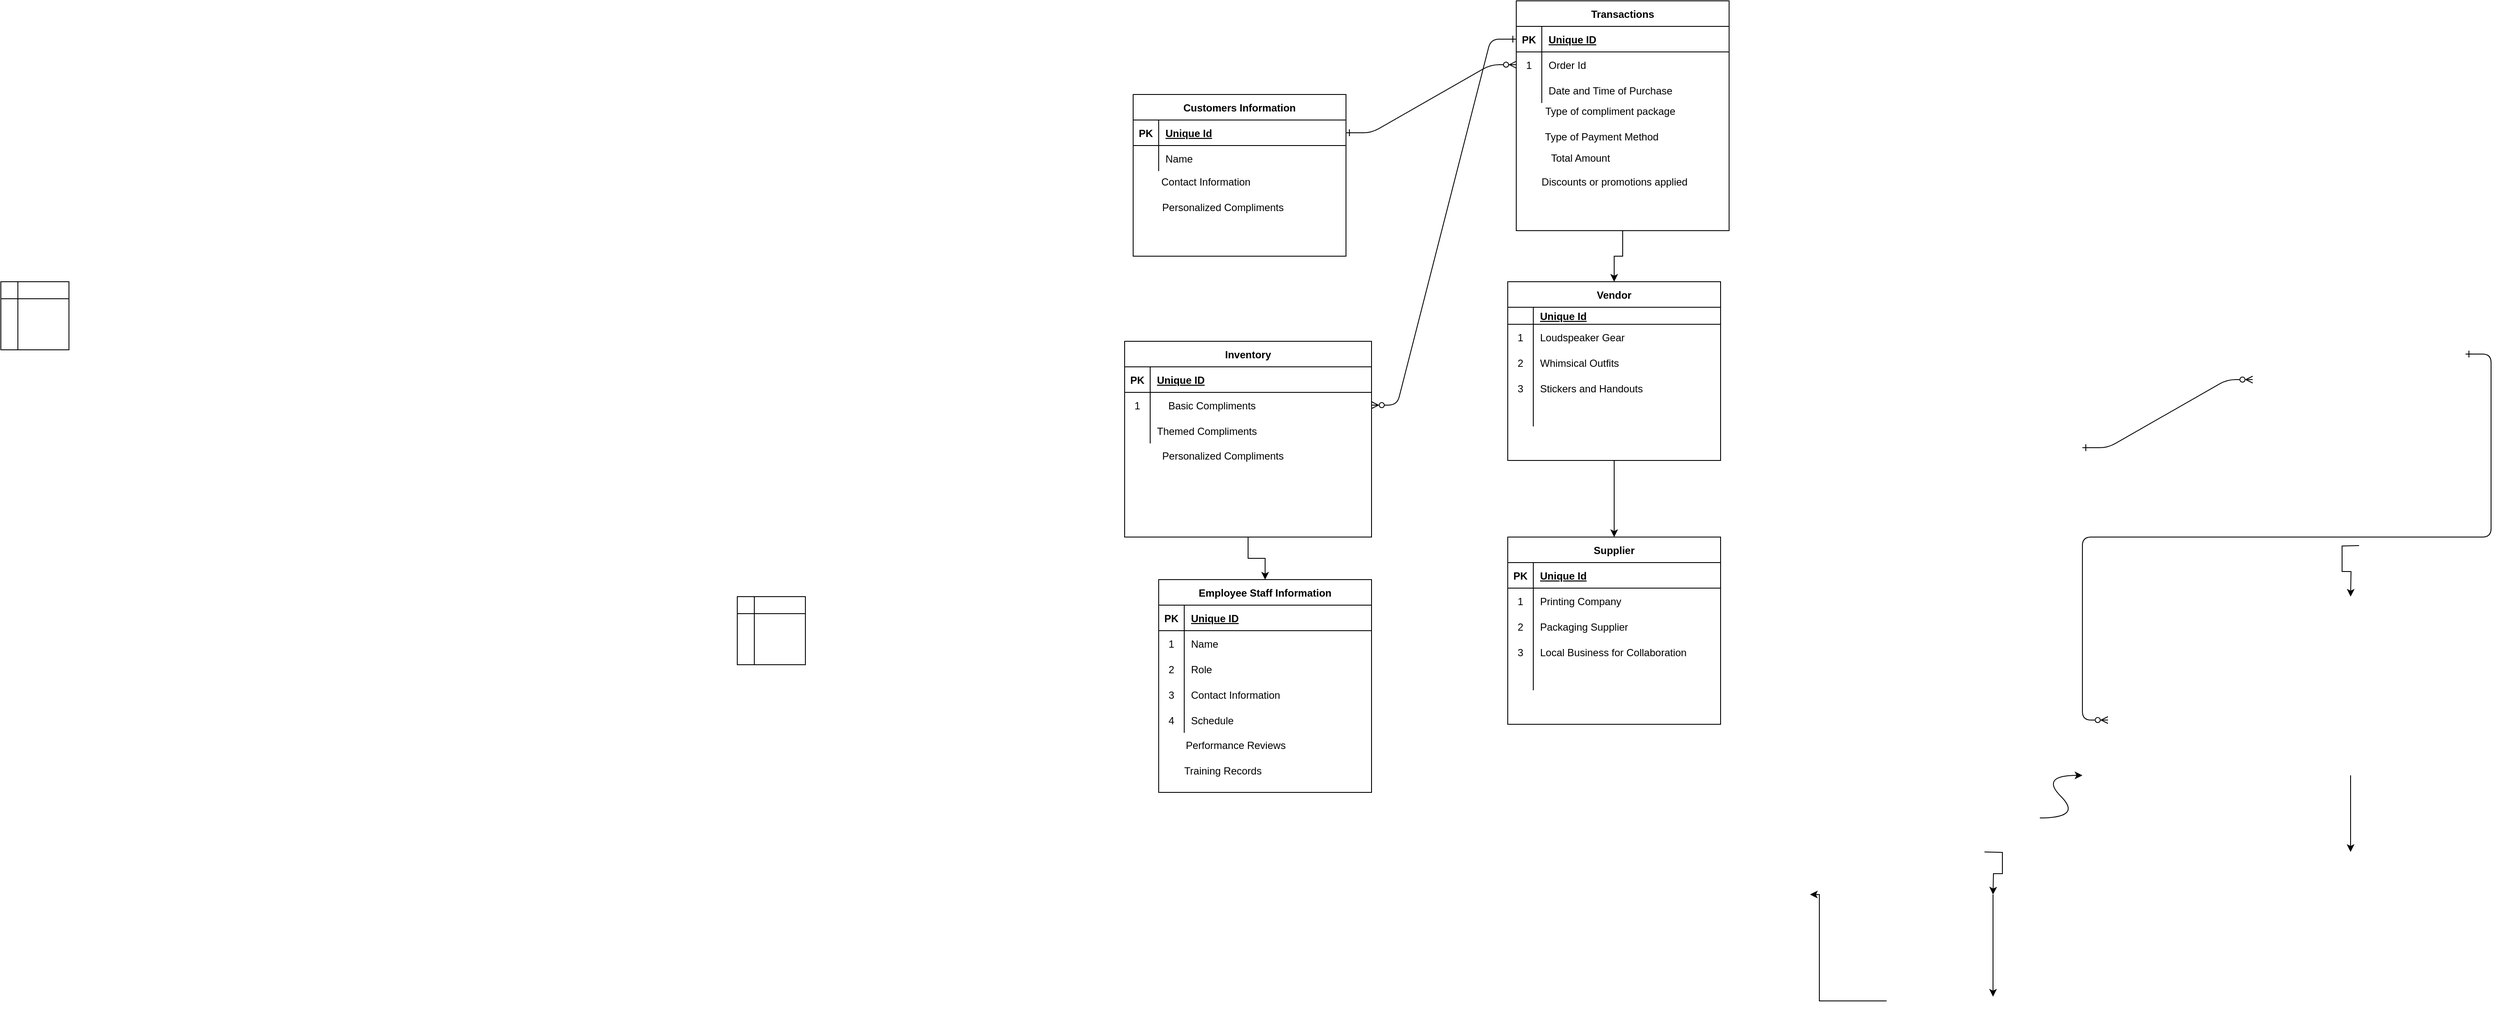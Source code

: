 <mxfile version="24.8.0">
  <diagram id="R2lEEEUBdFMjLlhIrx00" name="Page-1">
    <mxGraphModel dx="2982" dy="661" grid="1" gridSize="10" guides="1" tooltips="1" connect="1" arrows="1" fold="1" page="1" pageScale="1" pageWidth="850" pageHeight="1100" math="0" shadow="0" extFonts="Permanent Marker^https://fonts.googleapis.com/css?family=Permanent+Marker">
      <root>
        <mxCell id="0" />
        <mxCell id="1" parent="0" />
        <mxCell id="C-vyLk0tnHw3VtMMgP7b-1" value="" style="edgeStyle=entityRelationEdgeStyle;endArrow=ERzeroToMany;startArrow=ERone;endFill=1;startFill=0;" parent="1" source="C-vyLk0tnHw3VtMMgP7b-24" target="C-vyLk0tnHw3VtMMgP7b-6" edge="1">
          <mxGeometry width="100" height="100" relative="1" as="geometry">
            <mxPoint x="340" y="720" as="sourcePoint" />
            <mxPoint x="440" y="620" as="targetPoint" />
          </mxGeometry>
        </mxCell>
        <mxCell id="C-vyLk0tnHw3VtMMgP7b-12" value="" style="edgeStyle=entityRelationEdgeStyle;endArrow=ERzeroToMany;startArrow=ERone;endFill=1;startFill=0;" parent="1" source="C-vyLk0tnHw3VtMMgP7b-3" target="C-vyLk0tnHw3VtMMgP7b-17" edge="1">
          <mxGeometry width="100" height="100" relative="1" as="geometry">
            <mxPoint x="400" y="180" as="sourcePoint" />
            <mxPoint x="460" y="205" as="targetPoint" />
          </mxGeometry>
        </mxCell>
        <mxCell id="vOox_hw8Ut4YTv1pGBF4-16" value="" style="edgeStyle=orthogonalEdgeStyle;rounded=0;orthogonalLoop=1;jettySize=auto;html=1;" parent="1" source="C-vyLk0tnHw3VtMMgP7b-2" target="vOox_hw8Ut4YTv1pGBF4-6" edge="1">
          <mxGeometry relative="1" as="geometry" />
        </mxCell>
        <mxCell id="C-vyLk0tnHw3VtMMgP7b-2" value="Transactions" style="shape=table;startSize=30;container=1;collapsible=1;childLayout=tableLayout;fixedRows=1;rowLines=0;fontStyle=1;align=center;resizeLast=1;" parent="1" vertex="1">
          <mxGeometry x="570" y="10" width="250" height="270" as="geometry" />
        </mxCell>
        <mxCell id="C-vyLk0tnHw3VtMMgP7b-3" value="" style="shape=partialRectangle;collapsible=0;dropTarget=0;pointerEvents=0;fillColor=none;points=[[0,0.5],[1,0.5]];portConstraint=eastwest;top=0;left=0;right=0;bottom=1;" parent="C-vyLk0tnHw3VtMMgP7b-2" vertex="1">
          <mxGeometry y="30" width="250" height="30" as="geometry" />
        </mxCell>
        <mxCell id="C-vyLk0tnHw3VtMMgP7b-4" value="PK" style="shape=partialRectangle;overflow=hidden;connectable=0;fillColor=none;top=0;left=0;bottom=0;right=0;fontStyle=1;" parent="C-vyLk0tnHw3VtMMgP7b-3" vertex="1">
          <mxGeometry width="30" height="30" as="geometry">
            <mxRectangle width="30" height="30" as="alternateBounds" />
          </mxGeometry>
        </mxCell>
        <mxCell id="C-vyLk0tnHw3VtMMgP7b-5" value="Unique ID" style="shape=partialRectangle;overflow=hidden;connectable=0;fillColor=none;top=0;left=0;bottom=0;right=0;align=left;spacingLeft=6;fontStyle=5;" parent="C-vyLk0tnHw3VtMMgP7b-3" vertex="1">
          <mxGeometry x="30" width="220" height="30" as="geometry">
            <mxRectangle width="220" height="30" as="alternateBounds" />
          </mxGeometry>
        </mxCell>
        <mxCell id="C-vyLk0tnHw3VtMMgP7b-6" value="" style="shape=partialRectangle;collapsible=0;dropTarget=0;pointerEvents=0;fillColor=none;points=[[0,0.5],[1,0.5]];portConstraint=eastwest;top=0;left=0;right=0;bottom=0;" parent="C-vyLk0tnHw3VtMMgP7b-2" vertex="1">
          <mxGeometry y="60" width="250" height="30" as="geometry" />
        </mxCell>
        <mxCell id="C-vyLk0tnHw3VtMMgP7b-7" value="1" style="shape=partialRectangle;overflow=hidden;connectable=0;fillColor=none;top=0;left=0;bottom=0;right=0;" parent="C-vyLk0tnHw3VtMMgP7b-6" vertex="1">
          <mxGeometry width="30" height="30" as="geometry">
            <mxRectangle width="30" height="30" as="alternateBounds" />
          </mxGeometry>
        </mxCell>
        <mxCell id="C-vyLk0tnHw3VtMMgP7b-8" value="Order Id" style="shape=partialRectangle;overflow=hidden;connectable=0;fillColor=none;top=0;left=0;bottom=0;right=0;align=left;spacingLeft=6;" parent="C-vyLk0tnHw3VtMMgP7b-6" vertex="1">
          <mxGeometry x="30" width="220" height="30" as="geometry">
            <mxRectangle width="220" height="30" as="alternateBounds" />
          </mxGeometry>
        </mxCell>
        <mxCell id="C-vyLk0tnHw3VtMMgP7b-9" value="" style="shape=partialRectangle;collapsible=0;dropTarget=0;pointerEvents=0;fillColor=none;points=[[0,0.5],[1,0.5]];portConstraint=eastwest;top=0;left=0;right=0;bottom=0;" parent="C-vyLk0tnHw3VtMMgP7b-2" vertex="1">
          <mxGeometry y="90" width="250" height="30" as="geometry" />
        </mxCell>
        <mxCell id="C-vyLk0tnHw3VtMMgP7b-10" value="" style="shape=partialRectangle;overflow=hidden;connectable=0;fillColor=none;top=0;left=0;bottom=0;right=0;" parent="C-vyLk0tnHw3VtMMgP7b-9" vertex="1">
          <mxGeometry width="30" height="30" as="geometry">
            <mxRectangle width="30" height="30" as="alternateBounds" />
          </mxGeometry>
        </mxCell>
        <mxCell id="C-vyLk0tnHw3VtMMgP7b-11" value="Date and Time of Purchase" style="shape=partialRectangle;overflow=hidden;connectable=0;fillColor=none;top=0;left=0;bottom=0;right=0;align=left;spacingLeft=6;" parent="C-vyLk0tnHw3VtMMgP7b-9" vertex="1">
          <mxGeometry x="30" width="220" height="30" as="geometry">
            <mxRectangle width="220" height="30" as="alternateBounds" />
          </mxGeometry>
        </mxCell>
        <mxCell id="vOox_hw8Ut4YTv1pGBF4-30" value="" style="edgeStyle=orthogonalEdgeStyle;rounded=0;orthogonalLoop=1;jettySize=auto;html=1;" parent="1" source="C-vyLk0tnHw3VtMMgP7b-13" target="vOox_hw8Ut4YTv1pGBF4-20" edge="1">
          <mxGeometry relative="1" as="geometry" />
        </mxCell>
        <mxCell id="C-vyLk0tnHw3VtMMgP7b-13" value="Inventory" style="shape=table;startSize=30;container=1;collapsible=1;childLayout=tableLayout;fixedRows=1;rowLines=0;fontStyle=1;align=center;resizeLast=1;" parent="1" vertex="1">
          <mxGeometry x="110" y="410" width="290" height="230" as="geometry" />
        </mxCell>
        <mxCell id="C-vyLk0tnHw3VtMMgP7b-14" value="" style="shape=partialRectangle;collapsible=0;dropTarget=0;pointerEvents=0;fillColor=none;points=[[0,0.5],[1,0.5]];portConstraint=eastwest;top=0;left=0;right=0;bottom=1;" parent="C-vyLk0tnHw3VtMMgP7b-13" vertex="1">
          <mxGeometry y="30" width="290" height="30" as="geometry" />
        </mxCell>
        <mxCell id="C-vyLk0tnHw3VtMMgP7b-15" value="PK" style="shape=partialRectangle;overflow=hidden;connectable=0;fillColor=none;top=0;left=0;bottom=0;right=0;fontStyle=1;" parent="C-vyLk0tnHw3VtMMgP7b-14" vertex="1">
          <mxGeometry width="30" height="30" as="geometry">
            <mxRectangle width="30" height="30" as="alternateBounds" />
          </mxGeometry>
        </mxCell>
        <mxCell id="C-vyLk0tnHw3VtMMgP7b-16" value="Unique ID" style="shape=partialRectangle;overflow=hidden;connectable=0;fillColor=none;top=0;left=0;bottom=0;right=0;align=left;spacingLeft=6;fontStyle=5;" parent="C-vyLk0tnHw3VtMMgP7b-14" vertex="1">
          <mxGeometry x="30" width="260" height="30" as="geometry">
            <mxRectangle width="260" height="30" as="alternateBounds" />
          </mxGeometry>
        </mxCell>
        <mxCell id="C-vyLk0tnHw3VtMMgP7b-17" value="" style="shape=partialRectangle;collapsible=0;dropTarget=0;pointerEvents=0;fillColor=none;points=[[0,0.5],[1,0.5]];portConstraint=eastwest;top=0;left=0;right=0;bottom=0;" parent="C-vyLk0tnHw3VtMMgP7b-13" vertex="1">
          <mxGeometry y="60" width="290" height="30" as="geometry" />
        </mxCell>
        <mxCell id="C-vyLk0tnHw3VtMMgP7b-18" value="1" style="shape=partialRectangle;overflow=hidden;connectable=0;fillColor=none;top=0;left=0;bottom=0;right=0;" parent="C-vyLk0tnHw3VtMMgP7b-17" vertex="1">
          <mxGeometry width="30" height="30" as="geometry">
            <mxRectangle width="30" height="30" as="alternateBounds" />
          </mxGeometry>
        </mxCell>
        <mxCell id="C-vyLk0tnHw3VtMMgP7b-19" value="    Basic Compliments" style="shape=partialRectangle;overflow=hidden;connectable=0;fillColor=none;top=0;left=0;bottom=0;right=0;align=left;spacingLeft=6;" parent="C-vyLk0tnHw3VtMMgP7b-17" vertex="1">
          <mxGeometry x="30" width="260" height="30" as="geometry">
            <mxRectangle width="260" height="30" as="alternateBounds" />
          </mxGeometry>
        </mxCell>
        <mxCell id="C-vyLk0tnHw3VtMMgP7b-20" value="" style="shape=partialRectangle;collapsible=0;dropTarget=0;pointerEvents=0;fillColor=none;points=[[0,0.5],[1,0.5]];portConstraint=eastwest;top=0;left=0;right=0;bottom=0;" parent="C-vyLk0tnHw3VtMMgP7b-13" vertex="1">
          <mxGeometry y="90" width="290" height="30" as="geometry" />
        </mxCell>
        <mxCell id="C-vyLk0tnHw3VtMMgP7b-21" value="" style="shape=partialRectangle;overflow=hidden;connectable=0;fillColor=none;top=0;left=0;bottom=0;right=0;" parent="C-vyLk0tnHw3VtMMgP7b-20" vertex="1">
          <mxGeometry width="30" height="30" as="geometry">
            <mxRectangle width="30" height="30" as="alternateBounds" />
          </mxGeometry>
        </mxCell>
        <mxCell id="C-vyLk0tnHw3VtMMgP7b-22" value="Themed Compliments" style="shape=partialRectangle;overflow=hidden;connectable=0;fillColor=none;top=0;left=0;bottom=0;right=0;align=left;spacingLeft=6;" parent="C-vyLk0tnHw3VtMMgP7b-20" vertex="1">
          <mxGeometry x="30" width="260" height="30" as="geometry">
            <mxRectangle width="260" height="30" as="alternateBounds" />
          </mxGeometry>
        </mxCell>
        <mxCell id="C-vyLk0tnHw3VtMMgP7b-23" value="Customers Information" style="shape=table;startSize=30;container=1;collapsible=1;childLayout=tableLayout;fixedRows=1;rowLines=0;fontStyle=1;align=center;resizeLast=1;" parent="1" vertex="1">
          <mxGeometry x="120" y="120" width="250" height="190" as="geometry" />
        </mxCell>
        <mxCell id="C-vyLk0tnHw3VtMMgP7b-24" value="" style="shape=partialRectangle;collapsible=0;dropTarget=0;pointerEvents=0;fillColor=none;points=[[0,0.5],[1,0.5]];portConstraint=eastwest;top=0;left=0;right=0;bottom=1;" parent="C-vyLk0tnHw3VtMMgP7b-23" vertex="1">
          <mxGeometry y="30" width="250" height="30" as="geometry" />
        </mxCell>
        <mxCell id="C-vyLk0tnHw3VtMMgP7b-25" value="PK" style="shape=partialRectangle;overflow=hidden;connectable=0;fillColor=none;top=0;left=0;bottom=0;right=0;fontStyle=1;" parent="C-vyLk0tnHw3VtMMgP7b-24" vertex="1">
          <mxGeometry width="30" height="30" as="geometry">
            <mxRectangle width="30" height="30" as="alternateBounds" />
          </mxGeometry>
        </mxCell>
        <mxCell id="C-vyLk0tnHw3VtMMgP7b-26" value="Unique Id" style="shape=partialRectangle;overflow=hidden;connectable=0;fillColor=none;top=0;left=0;bottom=0;right=0;align=left;spacingLeft=6;fontStyle=5;" parent="C-vyLk0tnHw3VtMMgP7b-24" vertex="1">
          <mxGeometry x="30" width="220" height="30" as="geometry">
            <mxRectangle width="220" height="30" as="alternateBounds" />
          </mxGeometry>
        </mxCell>
        <mxCell id="C-vyLk0tnHw3VtMMgP7b-27" value="" style="shape=partialRectangle;collapsible=0;dropTarget=0;pointerEvents=0;fillColor=none;points=[[0,0.5],[1,0.5]];portConstraint=eastwest;top=0;left=0;right=0;bottom=0;" parent="C-vyLk0tnHw3VtMMgP7b-23" vertex="1">
          <mxGeometry y="60" width="250" height="30" as="geometry" />
        </mxCell>
        <mxCell id="C-vyLk0tnHw3VtMMgP7b-28" value="" style="shape=partialRectangle;overflow=hidden;connectable=0;fillColor=none;top=0;left=0;bottom=0;right=0;" parent="C-vyLk0tnHw3VtMMgP7b-27" vertex="1">
          <mxGeometry width="30" height="30" as="geometry">
            <mxRectangle width="30" height="30" as="alternateBounds" />
          </mxGeometry>
        </mxCell>
        <mxCell id="C-vyLk0tnHw3VtMMgP7b-29" value="Name" style="shape=partialRectangle;overflow=hidden;connectable=0;fillColor=none;top=0;left=0;bottom=0;right=0;align=left;spacingLeft=6;" parent="C-vyLk0tnHw3VtMMgP7b-27" vertex="1">
          <mxGeometry x="30" width="220" height="30" as="geometry">
            <mxRectangle width="220" height="30" as="alternateBounds" />
          </mxGeometry>
        </mxCell>
        <mxCell id="vOox_hw8Ut4YTv1pGBF4-1" value="" style="shape=internalStorage;whiteSpace=wrap;html=1;backgroundOutline=1;" parent="1" vertex="1">
          <mxGeometry x="-1210" y="340" width="80" height="80" as="geometry" />
        </mxCell>
        <mxCell id="vOox_hw8Ut4YTv1pGBF4-2" value="Type of compliment package" style="text;html=1;align=center;verticalAlign=middle;resizable=0;points=[];autosize=1;strokeColor=none;fillColor=none;" parent="1" vertex="1">
          <mxGeometry x="590" y="125" width="180" height="30" as="geometry" />
        </mxCell>
        <mxCell id="vOox_hw8Ut4YTv1pGBF4-3" value="Type of Payment Method" style="text;html=1;align=center;verticalAlign=middle;resizable=0;points=[];autosize=1;strokeColor=none;fillColor=none;" parent="1" vertex="1">
          <mxGeometry x="590" y="155" width="160" height="30" as="geometry" />
        </mxCell>
        <mxCell id="vOox_hw8Ut4YTv1pGBF4-4" value="Total Amount" style="text;html=1;align=center;verticalAlign=middle;resizable=0;points=[];autosize=1;strokeColor=none;fillColor=none;" parent="1" vertex="1">
          <mxGeometry x="600" y="180" width="90" height="30" as="geometry" />
        </mxCell>
        <mxCell id="vOox_hw8Ut4YTv1pGBF4-5" value="Discounts or promotions applied" style="text;html=1;align=center;verticalAlign=middle;resizable=0;points=[];autosize=1;strokeColor=none;fillColor=none;" parent="1" vertex="1">
          <mxGeometry x="590" y="208" width="190" height="30" as="geometry" />
        </mxCell>
        <mxCell id="vOox_hw8Ut4YTv1pGBF4-61" value="" style="edgeStyle=orthogonalEdgeStyle;rounded=0;orthogonalLoop=1;jettySize=auto;html=1;" parent="1" source="vOox_hw8Ut4YTv1pGBF4-6" target="vOox_hw8Ut4YTv1pGBF4-45" edge="1">
          <mxGeometry relative="1" as="geometry" />
        </mxCell>
        <mxCell id="vOox_hw8Ut4YTv1pGBF4-6" value="Vendor" style="shape=table;startSize=30;container=1;collapsible=1;childLayout=tableLayout;fixedRows=1;rowLines=0;fontStyle=1;align=center;resizeLast=1;" parent="1" vertex="1">
          <mxGeometry x="560" y="340" width="250" height="210" as="geometry" />
        </mxCell>
        <mxCell id="vOox_hw8Ut4YTv1pGBF4-7" value="" style="shape=partialRectangle;collapsible=0;dropTarget=0;pointerEvents=0;fillColor=none;points=[[0,0.5],[1,0.5]];portConstraint=eastwest;top=0;left=0;right=0;bottom=1;" parent="vOox_hw8Ut4YTv1pGBF4-6" vertex="1">
          <mxGeometry y="30" width="250" height="20" as="geometry" />
        </mxCell>
        <mxCell id="vOox_hw8Ut4YTv1pGBF4-8" value="" style="shape=partialRectangle;overflow=hidden;connectable=0;fillColor=none;top=0;left=0;bottom=0;right=0;fontStyle=1;" parent="vOox_hw8Ut4YTv1pGBF4-7" vertex="1">
          <mxGeometry width="30" height="20" as="geometry">
            <mxRectangle width="30" height="20" as="alternateBounds" />
          </mxGeometry>
        </mxCell>
        <mxCell id="vOox_hw8Ut4YTv1pGBF4-9" value="Unique Id" style="shape=partialRectangle;overflow=hidden;connectable=0;fillColor=none;top=0;left=0;bottom=0;right=0;align=left;spacingLeft=6;fontStyle=5;" parent="vOox_hw8Ut4YTv1pGBF4-7" vertex="1">
          <mxGeometry x="30" width="220" height="20" as="geometry">
            <mxRectangle width="220" height="20" as="alternateBounds" />
          </mxGeometry>
        </mxCell>
        <mxCell id="vOox_hw8Ut4YTv1pGBF4-41" value="" style="shape=partialRectangle;collapsible=0;dropTarget=0;pointerEvents=0;fillColor=none;points=[[0,0.5],[1,0.5]];portConstraint=eastwest;top=0;left=0;right=0;bottom=0;" parent="vOox_hw8Ut4YTv1pGBF4-6" vertex="1">
          <mxGeometry y="50" width="250" height="30" as="geometry" />
        </mxCell>
        <mxCell id="vOox_hw8Ut4YTv1pGBF4-42" value="1" style="shape=partialRectangle;overflow=hidden;connectable=0;fillColor=none;top=0;left=0;bottom=0;right=0;" parent="vOox_hw8Ut4YTv1pGBF4-41" vertex="1">
          <mxGeometry width="30" height="30" as="geometry">
            <mxRectangle width="30" height="30" as="alternateBounds" />
          </mxGeometry>
        </mxCell>
        <mxCell id="vOox_hw8Ut4YTv1pGBF4-43" value="Loudspeaker Gear" style="shape=partialRectangle;overflow=hidden;connectable=0;fillColor=none;top=0;left=0;bottom=0;right=0;align=left;spacingLeft=6;" parent="vOox_hw8Ut4YTv1pGBF4-41" vertex="1">
          <mxGeometry x="30" width="220" height="30" as="geometry">
            <mxRectangle width="220" height="30" as="alternateBounds" />
          </mxGeometry>
        </mxCell>
        <mxCell id="vOox_hw8Ut4YTv1pGBF4-38" value="" style="shape=partialRectangle;collapsible=0;dropTarget=0;pointerEvents=0;fillColor=none;points=[[0,0.5],[1,0.5]];portConstraint=eastwest;top=0;left=0;right=0;bottom=0;" parent="vOox_hw8Ut4YTv1pGBF4-6" vertex="1">
          <mxGeometry y="80" width="250" height="30" as="geometry" />
        </mxCell>
        <mxCell id="vOox_hw8Ut4YTv1pGBF4-39" value="2" style="shape=partialRectangle;overflow=hidden;connectable=0;fillColor=none;top=0;left=0;bottom=0;right=0;" parent="vOox_hw8Ut4YTv1pGBF4-38" vertex="1">
          <mxGeometry width="30" height="30" as="geometry">
            <mxRectangle width="30" height="30" as="alternateBounds" />
          </mxGeometry>
        </mxCell>
        <mxCell id="vOox_hw8Ut4YTv1pGBF4-40" value="Whimsical Outfits" style="shape=partialRectangle;overflow=hidden;connectable=0;fillColor=none;top=0;left=0;bottom=0;right=0;align=left;spacingLeft=6;" parent="vOox_hw8Ut4YTv1pGBF4-38" vertex="1">
          <mxGeometry x="30" width="220" height="30" as="geometry">
            <mxRectangle width="220" height="30" as="alternateBounds" />
          </mxGeometry>
        </mxCell>
        <mxCell id="vOox_hw8Ut4YTv1pGBF4-10" value="" style="shape=partialRectangle;collapsible=0;dropTarget=0;pointerEvents=0;fillColor=none;points=[[0,0.5],[1,0.5]];portConstraint=eastwest;top=0;left=0;right=0;bottom=0;" parent="vOox_hw8Ut4YTv1pGBF4-6" vertex="1">
          <mxGeometry y="110" width="250" height="30" as="geometry" />
        </mxCell>
        <mxCell id="vOox_hw8Ut4YTv1pGBF4-11" value="3" style="shape=partialRectangle;overflow=hidden;connectable=0;fillColor=none;top=0;left=0;bottom=0;right=0;" parent="vOox_hw8Ut4YTv1pGBF4-10" vertex="1">
          <mxGeometry width="30" height="30" as="geometry">
            <mxRectangle width="30" height="30" as="alternateBounds" />
          </mxGeometry>
        </mxCell>
        <mxCell id="vOox_hw8Ut4YTv1pGBF4-12" value="Stickers and Handouts" style="shape=partialRectangle;overflow=hidden;connectable=0;fillColor=none;top=0;left=0;bottom=0;right=0;align=left;spacingLeft=6;" parent="vOox_hw8Ut4YTv1pGBF4-10" vertex="1">
          <mxGeometry x="30" width="220" height="30" as="geometry">
            <mxRectangle width="220" height="30" as="alternateBounds" />
          </mxGeometry>
        </mxCell>
        <mxCell id="vOox_hw8Ut4YTv1pGBF4-13" value="" style="shape=partialRectangle;collapsible=0;dropTarget=0;pointerEvents=0;fillColor=none;points=[[0,0.5],[1,0.5]];portConstraint=eastwest;top=0;left=0;right=0;bottom=0;" parent="vOox_hw8Ut4YTv1pGBF4-6" vertex="1">
          <mxGeometry y="140" width="250" height="30" as="geometry" />
        </mxCell>
        <mxCell id="vOox_hw8Ut4YTv1pGBF4-14" value="" style="shape=partialRectangle;overflow=hidden;connectable=0;fillColor=none;top=0;left=0;bottom=0;right=0;" parent="vOox_hw8Ut4YTv1pGBF4-13" vertex="1">
          <mxGeometry width="30" height="30" as="geometry">
            <mxRectangle width="30" height="30" as="alternateBounds" />
          </mxGeometry>
        </mxCell>
        <mxCell id="vOox_hw8Ut4YTv1pGBF4-15" value="" style="shape=partialRectangle;overflow=hidden;connectable=0;fillColor=none;top=0;left=0;bottom=0;right=0;align=left;spacingLeft=6;" parent="vOox_hw8Ut4YTv1pGBF4-13" vertex="1">
          <mxGeometry x="30" width="220" height="30" as="geometry">
            <mxRectangle width="220" height="30" as="alternateBounds" />
          </mxGeometry>
        </mxCell>
        <mxCell id="vOox_hw8Ut4YTv1pGBF4-20" value="Employee Staff Information" style="shape=table;startSize=30;container=1;collapsible=1;childLayout=tableLayout;fixedRows=1;rowLines=0;fontStyle=1;align=center;resizeLast=1;" parent="1" vertex="1">
          <mxGeometry x="150" y="690" width="250" height="250" as="geometry" />
        </mxCell>
        <mxCell id="vOox_hw8Ut4YTv1pGBF4-21" value="" style="shape=partialRectangle;collapsible=0;dropTarget=0;pointerEvents=0;fillColor=none;points=[[0,0.5],[1,0.5]];portConstraint=eastwest;top=0;left=0;right=0;bottom=1;" parent="vOox_hw8Ut4YTv1pGBF4-20" vertex="1">
          <mxGeometry y="30" width="250" height="30" as="geometry" />
        </mxCell>
        <mxCell id="vOox_hw8Ut4YTv1pGBF4-22" value="PK" style="shape=partialRectangle;overflow=hidden;connectable=0;fillColor=none;top=0;left=0;bottom=0;right=0;fontStyle=1;" parent="vOox_hw8Ut4YTv1pGBF4-21" vertex="1">
          <mxGeometry width="30" height="30" as="geometry">
            <mxRectangle width="30" height="30" as="alternateBounds" />
          </mxGeometry>
        </mxCell>
        <mxCell id="vOox_hw8Ut4YTv1pGBF4-23" value="Unique ID" style="shape=partialRectangle;overflow=hidden;connectable=0;fillColor=none;top=0;left=0;bottom=0;right=0;align=left;spacingLeft=6;fontStyle=5;" parent="vOox_hw8Ut4YTv1pGBF4-21" vertex="1">
          <mxGeometry x="30" width="220" height="30" as="geometry">
            <mxRectangle width="220" height="30" as="alternateBounds" />
          </mxGeometry>
        </mxCell>
        <mxCell id="vOox_hw8Ut4YTv1pGBF4-35" value="" style="shape=partialRectangle;collapsible=0;dropTarget=0;pointerEvents=0;fillColor=none;points=[[0,0.5],[1,0.5]];portConstraint=eastwest;top=0;left=0;right=0;bottom=0;" parent="vOox_hw8Ut4YTv1pGBF4-20" vertex="1">
          <mxGeometry y="60" width="250" height="30" as="geometry" />
        </mxCell>
        <mxCell id="vOox_hw8Ut4YTv1pGBF4-36" value="1" style="shape=partialRectangle;overflow=hidden;connectable=0;fillColor=none;top=0;left=0;bottom=0;right=0;" parent="vOox_hw8Ut4YTv1pGBF4-35" vertex="1">
          <mxGeometry width="30" height="30" as="geometry">
            <mxRectangle width="30" height="30" as="alternateBounds" />
          </mxGeometry>
        </mxCell>
        <mxCell id="vOox_hw8Ut4YTv1pGBF4-37" value="Name" style="shape=partialRectangle;overflow=hidden;connectable=0;fillColor=none;top=0;left=0;bottom=0;right=0;align=left;spacingLeft=6;" parent="vOox_hw8Ut4YTv1pGBF4-35" vertex="1">
          <mxGeometry x="30" width="220" height="30" as="geometry">
            <mxRectangle width="220" height="30" as="alternateBounds" />
          </mxGeometry>
        </mxCell>
        <mxCell id="vOox_hw8Ut4YTv1pGBF4-32" value="" style="shape=partialRectangle;collapsible=0;dropTarget=0;pointerEvents=0;fillColor=none;points=[[0,0.5],[1,0.5]];portConstraint=eastwest;top=0;left=0;right=0;bottom=0;" parent="vOox_hw8Ut4YTv1pGBF4-20" vertex="1">
          <mxGeometry y="90" width="250" height="30" as="geometry" />
        </mxCell>
        <mxCell id="vOox_hw8Ut4YTv1pGBF4-33" value="2" style="shape=partialRectangle;overflow=hidden;connectable=0;fillColor=none;top=0;left=0;bottom=0;right=0;" parent="vOox_hw8Ut4YTv1pGBF4-32" vertex="1">
          <mxGeometry width="30" height="30" as="geometry">
            <mxRectangle width="30" height="30" as="alternateBounds" />
          </mxGeometry>
        </mxCell>
        <mxCell id="vOox_hw8Ut4YTv1pGBF4-34" value="Role" style="shape=partialRectangle;overflow=hidden;connectable=0;fillColor=none;top=0;left=0;bottom=0;right=0;align=left;spacingLeft=6;" parent="vOox_hw8Ut4YTv1pGBF4-32" vertex="1">
          <mxGeometry x="30" width="220" height="30" as="geometry">
            <mxRectangle width="220" height="30" as="alternateBounds" />
          </mxGeometry>
        </mxCell>
        <mxCell id="vOox_hw8Ut4YTv1pGBF4-24" value="" style="shape=partialRectangle;collapsible=0;dropTarget=0;pointerEvents=0;fillColor=none;points=[[0,0.5],[1,0.5]];portConstraint=eastwest;top=0;left=0;right=0;bottom=0;" parent="vOox_hw8Ut4YTv1pGBF4-20" vertex="1">
          <mxGeometry y="120" width="250" height="30" as="geometry" />
        </mxCell>
        <mxCell id="vOox_hw8Ut4YTv1pGBF4-25" value="3" style="shape=partialRectangle;overflow=hidden;connectable=0;fillColor=none;top=0;left=0;bottom=0;right=0;" parent="vOox_hw8Ut4YTv1pGBF4-24" vertex="1">
          <mxGeometry width="30" height="30" as="geometry">
            <mxRectangle width="30" height="30" as="alternateBounds" />
          </mxGeometry>
        </mxCell>
        <mxCell id="vOox_hw8Ut4YTv1pGBF4-26" value="Contact Information" style="shape=partialRectangle;overflow=hidden;connectable=0;fillColor=none;top=0;left=0;bottom=0;right=0;align=left;spacingLeft=6;" parent="vOox_hw8Ut4YTv1pGBF4-24" vertex="1">
          <mxGeometry x="30" width="220" height="30" as="geometry">
            <mxRectangle width="220" height="30" as="alternateBounds" />
          </mxGeometry>
        </mxCell>
        <mxCell id="vOox_hw8Ut4YTv1pGBF4-27" value="" style="shape=partialRectangle;collapsible=0;dropTarget=0;pointerEvents=0;fillColor=none;points=[[0,0.5],[1,0.5]];portConstraint=eastwest;top=0;left=0;right=0;bottom=0;" parent="vOox_hw8Ut4YTv1pGBF4-20" vertex="1">
          <mxGeometry y="150" width="250" height="30" as="geometry" />
        </mxCell>
        <mxCell id="vOox_hw8Ut4YTv1pGBF4-28" value="4" style="shape=partialRectangle;overflow=hidden;connectable=0;fillColor=none;top=0;left=0;bottom=0;right=0;" parent="vOox_hw8Ut4YTv1pGBF4-27" vertex="1">
          <mxGeometry width="30" height="30" as="geometry">
            <mxRectangle width="30" height="30" as="alternateBounds" />
          </mxGeometry>
        </mxCell>
        <mxCell id="vOox_hw8Ut4YTv1pGBF4-29" value="Schedule" style="shape=partialRectangle;overflow=hidden;connectable=0;fillColor=none;top=0;left=0;bottom=0;right=0;align=left;spacingLeft=6;" parent="vOox_hw8Ut4YTv1pGBF4-27" vertex="1">
          <mxGeometry x="30" width="220" height="30" as="geometry">
            <mxRectangle width="220" height="30" as="alternateBounds" />
          </mxGeometry>
        </mxCell>
        <mxCell id="vOox_hw8Ut4YTv1pGBF4-45" value="Supplier" style="shape=table;startSize=30;container=1;collapsible=1;childLayout=tableLayout;fixedRows=1;rowLines=0;fontStyle=1;align=center;resizeLast=1;" parent="1" vertex="1">
          <mxGeometry x="560" y="640" width="250" height="220" as="geometry" />
        </mxCell>
        <mxCell id="vOox_hw8Ut4YTv1pGBF4-46" value="" style="shape=partialRectangle;collapsible=0;dropTarget=0;pointerEvents=0;fillColor=none;points=[[0,0.5],[1,0.5]];portConstraint=eastwest;top=0;left=0;right=0;bottom=1;" parent="vOox_hw8Ut4YTv1pGBF4-45" vertex="1">
          <mxGeometry y="30" width="250" height="30" as="geometry" />
        </mxCell>
        <mxCell id="vOox_hw8Ut4YTv1pGBF4-47" value="PK" style="shape=partialRectangle;overflow=hidden;connectable=0;fillColor=none;top=0;left=0;bottom=0;right=0;fontStyle=1;" parent="vOox_hw8Ut4YTv1pGBF4-46" vertex="1">
          <mxGeometry width="30" height="30" as="geometry">
            <mxRectangle width="30" height="30" as="alternateBounds" />
          </mxGeometry>
        </mxCell>
        <mxCell id="vOox_hw8Ut4YTv1pGBF4-48" value="Unique Id" style="shape=partialRectangle;overflow=hidden;connectable=0;fillColor=none;top=0;left=0;bottom=0;right=0;align=left;spacingLeft=6;fontStyle=5;" parent="vOox_hw8Ut4YTv1pGBF4-46" vertex="1">
          <mxGeometry x="30" width="220" height="30" as="geometry">
            <mxRectangle width="220" height="30" as="alternateBounds" />
          </mxGeometry>
        </mxCell>
        <mxCell id="vOox_hw8Ut4YTv1pGBF4-49" value="" style="shape=partialRectangle;collapsible=0;dropTarget=0;pointerEvents=0;fillColor=none;points=[[0,0.5],[1,0.5]];portConstraint=eastwest;top=0;left=0;right=0;bottom=0;" parent="vOox_hw8Ut4YTv1pGBF4-45" vertex="1">
          <mxGeometry y="60" width="250" height="30" as="geometry" />
        </mxCell>
        <mxCell id="vOox_hw8Ut4YTv1pGBF4-50" value="1" style="shape=partialRectangle;overflow=hidden;connectable=0;fillColor=none;top=0;left=0;bottom=0;right=0;" parent="vOox_hw8Ut4YTv1pGBF4-49" vertex="1">
          <mxGeometry width="30" height="30" as="geometry">
            <mxRectangle width="30" height="30" as="alternateBounds" />
          </mxGeometry>
        </mxCell>
        <mxCell id="vOox_hw8Ut4YTv1pGBF4-51" value="Printing Company" style="shape=partialRectangle;overflow=hidden;connectable=0;fillColor=none;top=0;left=0;bottom=0;right=0;align=left;spacingLeft=6;" parent="vOox_hw8Ut4YTv1pGBF4-49" vertex="1">
          <mxGeometry x="30" width="220" height="30" as="geometry">
            <mxRectangle width="220" height="30" as="alternateBounds" />
          </mxGeometry>
        </mxCell>
        <mxCell id="vOox_hw8Ut4YTv1pGBF4-52" value="" style="shape=partialRectangle;collapsible=0;dropTarget=0;pointerEvents=0;fillColor=none;points=[[0,0.5],[1,0.5]];portConstraint=eastwest;top=0;left=0;right=0;bottom=0;" parent="vOox_hw8Ut4YTv1pGBF4-45" vertex="1">
          <mxGeometry y="90" width="250" height="30" as="geometry" />
        </mxCell>
        <mxCell id="vOox_hw8Ut4YTv1pGBF4-53" value="2" style="shape=partialRectangle;overflow=hidden;connectable=0;fillColor=none;top=0;left=0;bottom=0;right=0;" parent="vOox_hw8Ut4YTv1pGBF4-52" vertex="1">
          <mxGeometry width="30" height="30" as="geometry">
            <mxRectangle width="30" height="30" as="alternateBounds" />
          </mxGeometry>
        </mxCell>
        <mxCell id="vOox_hw8Ut4YTv1pGBF4-54" value="Packaging Supplier" style="shape=partialRectangle;overflow=hidden;connectable=0;fillColor=none;top=0;left=0;bottom=0;right=0;align=left;spacingLeft=6;" parent="vOox_hw8Ut4YTv1pGBF4-52" vertex="1">
          <mxGeometry x="30" width="220" height="30" as="geometry">
            <mxRectangle width="220" height="30" as="alternateBounds" />
          </mxGeometry>
        </mxCell>
        <mxCell id="vOox_hw8Ut4YTv1pGBF4-55" value="" style="shape=partialRectangle;collapsible=0;dropTarget=0;pointerEvents=0;fillColor=none;points=[[0,0.5],[1,0.5]];portConstraint=eastwest;top=0;left=0;right=0;bottom=0;" parent="vOox_hw8Ut4YTv1pGBF4-45" vertex="1">
          <mxGeometry y="120" width="250" height="30" as="geometry" />
        </mxCell>
        <mxCell id="vOox_hw8Ut4YTv1pGBF4-56" value="3" style="shape=partialRectangle;overflow=hidden;connectable=0;fillColor=none;top=0;left=0;bottom=0;right=0;" parent="vOox_hw8Ut4YTv1pGBF4-55" vertex="1">
          <mxGeometry width="30" height="30" as="geometry">
            <mxRectangle width="30" height="30" as="alternateBounds" />
          </mxGeometry>
        </mxCell>
        <mxCell id="vOox_hw8Ut4YTv1pGBF4-57" value="Local Business for Collaboration" style="shape=partialRectangle;overflow=hidden;connectable=0;fillColor=none;top=0;left=0;bottom=0;right=0;align=left;spacingLeft=6;" parent="vOox_hw8Ut4YTv1pGBF4-55" vertex="1">
          <mxGeometry x="30" width="220" height="30" as="geometry">
            <mxRectangle width="220" height="30" as="alternateBounds" />
          </mxGeometry>
        </mxCell>
        <mxCell id="vOox_hw8Ut4YTv1pGBF4-58" value="" style="shape=partialRectangle;collapsible=0;dropTarget=0;pointerEvents=0;fillColor=none;points=[[0,0.5],[1,0.5]];portConstraint=eastwest;top=0;left=0;right=0;bottom=0;" parent="vOox_hw8Ut4YTv1pGBF4-45" vertex="1">
          <mxGeometry y="150" width="250" height="30" as="geometry" />
        </mxCell>
        <mxCell id="vOox_hw8Ut4YTv1pGBF4-59" value="" style="shape=partialRectangle;overflow=hidden;connectable=0;fillColor=none;top=0;left=0;bottom=0;right=0;" parent="vOox_hw8Ut4YTv1pGBF4-58" vertex="1">
          <mxGeometry width="30" height="30" as="geometry">
            <mxRectangle width="30" height="30" as="alternateBounds" />
          </mxGeometry>
        </mxCell>
        <mxCell id="vOox_hw8Ut4YTv1pGBF4-60" value="" style="shape=partialRectangle;overflow=hidden;connectable=0;fillColor=none;top=0;left=0;bottom=0;right=0;align=left;spacingLeft=6;" parent="vOox_hw8Ut4YTv1pGBF4-58" vertex="1">
          <mxGeometry x="30" width="220" height="30" as="geometry">
            <mxRectangle width="220" height="30" as="alternateBounds" />
          </mxGeometry>
        </mxCell>
        <mxCell id="vOox_hw8Ut4YTv1pGBF4-96" value="Training Records" style="text;html=1;align=center;verticalAlign=middle;resizable=0;points=[];autosize=1;strokeColor=none;fillColor=none;" parent="1" vertex="1">
          <mxGeometry x="170" y="900" width="110" height="30" as="geometry" />
        </mxCell>
        <mxCell id="vOox_hw8Ut4YTv1pGBF4-97" value="Performance Reviews" style="text;html=1;align=center;verticalAlign=middle;resizable=0;points=[];autosize=1;strokeColor=none;fillColor=none;" parent="1" vertex="1">
          <mxGeometry x="170" y="870" width="140" height="30" as="geometry" />
        </mxCell>
        <mxCell id="vOox_hw8Ut4YTv1pGBF4-99" value="Contact Information" style="text;html=1;align=center;verticalAlign=middle;resizable=0;points=[];autosize=1;strokeColor=none;fillColor=none;" parent="1" vertex="1">
          <mxGeometry x="140" y="208" width="130" height="30" as="geometry" />
        </mxCell>
        <mxCell id="vOox_hw8Ut4YTv1pGBF4-100" value="Personalized Compliments" style="text;html=1;align=center;verticalAlign=middle;resizable=0;points=[];autosize=1;strokeColor=none;fillColor=none;" parent="1" vertex="1">
          <mxGeometry x="140" y="238" width="170" height="30" as="geometry" />
        </mxCell>
        <mxCell id="vOox_hw8Ut4YTv1pGBF4-101" value="Personalized Compliments" style="text;html=1;align=center;verticalAlign=middle;resizable=0;points=[];autosize=1;strokeColor=none;fillColor=none;" parent="1" vertex="1">
          <mxGeometry x="140" y="530" width="170" height="30" as="geometry" />
        </mxCell>
        <mxCell id="OPl0MRqkr3ELJCNxnADr-1" value="" style="edgeStyle=entityRelationEdgeStyle;endArrow=ERzeroToMany;startArrow=ERone;endFill=1;startFill=0;" edge="1" parent="1">
          <mxGeometry width="100" height="100" relative="1" as="geometry">
            <mxPoint x="1235" y="535" as="sourcePoint" />
            <mxPoint x="1435" y="455" as="targetPoint" />
          </mxGeometry>
        </mxCell>
        <mxCell id="OPl0MRqkr3ELJCNxnADr-2" value="" style="edgeStyle=entityRelationEdgeStyle;endArrow=ERzeroToMany;startArrow=ERone;endFill=1;startFill=0;" edge="1" parent="1">
          <mxGeometry width="100" height="100" relative="1" as="geometry">
            <mxPoint x="1685" y="425" as="sourcePoint" />
            <mxPoint x="1265" y="855" as="targetPoint" />
          </mxGeometry>
        </mxCell>
        <mxCell id="OPl0MRqkr3ELJCNxnADr-3" value="" style="edgeStyle=orthogonalEdgeStyle;rounded=0;orthogonalLoop=1;jettySize=auto;html=1;" edge="1" parent="1">
          <mxGeometry relative="1" as="geometry">
            <mxPoint x="1560" y="650" as="sourcePoint" />
            <mxPoint x="1550" y="710" as="targetPoint" />
          </mxGeometry>
        </mxCell>
        <mxCell id="OPl0MRqkr3ELJCNxnADr-14" value="" style="edgeStyle=orthogonalEdgeStyle;rounded=0;orthogonalLoop=1;jettySize=auto;html=1;" edge="1" parent="1">
          <mxGeometry relative="1" as="geometry">
            <mxPoint x="1120" y="1010" as="sourcePoint" />
            <mxPoint x="1130" y="1060" as="targetPoint" />
          </mxGeometry>
        </mxCell>
        <mxCell id="OPl0MRqkr3ELJCNxnADr-32" value="" style="shape=internalStorage;whiteSpace=wrap;html=1;backgroundOutline=1;" vertex="1" parent="1">
          <mxGeometry x="-345" y="710" width="80" height="80" as="geometry" />
        </mxCell>
        <mxCell id="OPl0MRqkr3ELJCNxnADr-37" value="" style="edgeStyle=orthogonalEdgeStyle;rounded=0;orthogonalLoop=1;jettySize=auto;html=1;" edge="1" parent="1">
          <mxGeometry relative="1" as="geometry">
            <mxPoint x="1550" y="920" as="sourcePoint" />
            <mxPoint x="1550" y="1010" as="targetPoint" />
          </mxGeometry>
        </mxCell>
        <mxCell id="OPl0MRqkr3ELJCNxnADr-54" value="" style="edgeStyle=orthogonalEdgeStyle;rounded=0;orthogonalLoop=1;jettySize=auto;html=1;" edge="1" parent="1">
          <mxGeometry relative="1" as="geometry">
            <mxPoint x="915" y="1060" as="targetPoint" />
            <Array as="points">
              <mxPoint x="926" y="1185" />
            </Array>
            <mxPoint x="1005" y="1185" as="sourcePoint" />
          </mxGeometry>
        </mxCell>
        <mxCell id="OPl0MRqkr3ELJCNxnADr-55" value="" style="edgeStyle=orthogonalEdgeStyle;rounded=0;orthogonalLoop=1;jettySize=auto;html=1;" edge="1" parent="1">
          <mxGeometry relative="1" as="geometry">
            <mxPoint x="1130" y="1180" as="targetPoint" />
            <mxPoint x="1130" y="1060" as="sourcePoint" />
          </mxGeometry>
        </mxCell>
        <mxCell id="OPl0MRqkr3ELJCNxnADr-94" value="" style="curved=1;endArrow=classic;html=1;rounded=0;" edge="1" parent="1">
          <mxGeometry width="50" height="50" relative="1" as="geometry">
            <mxPoint x="1185" y="970" as="sourcePoint" />
            <mxPoint x="1235" y="920" as="targetPoint" />
            <Array as="points">
              <mxPoint x="1235" y="970" />
              <mxPoint x="1185" y="920" />
            </Array>
          </mxGeometry>
        </mxCell>
      </root>
    </mxGraphModel>
  </diagram>
</mxfile>
